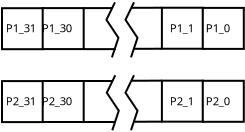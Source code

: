<?xml version="1.0" encoding="UTF-8"?>
<dia:diagram xmlns:dia="http://www.lysator.liu.se/~alla/dia/">
  <dia:layer name="Background" visible="true" active="true">
    <dia:object type="Standard - PolyLine" version="0" id="O0">
      <dia:attribute name="obj_pos">
        <dia:point val="26.239,2.638"/>
      </dia:attribute>
      <dia:attribute name="obj_bb">
        <dia:rectangle val="25.756,2.571;26.469,5.451"/>
      </dia:attribute>
      <dia:attribute name="poly_points">
        <dia:point val="26.239,2.638"/>
        <dia:point val="25.814,3.513"/>
        <dia:point val="26.414,4.412"/>
        <dia:point val="26.089,5.388"/>
      </dia:attribute>
    </dia:object>
    <dia:object type="Standard - Box" version="0" id="O1">
      <dia:attribute name="obj_pos">
        <dia:point val="27.634,2.908"/>
      </dia:attribute>
      <dia:attribute name="obj_bb">
        <dia:rectangle val="27.584,2.857;29.734,5.008"/>
      </dia:attribute>
      <dia:attribute name="elem_corner">
        <dia:point val="27.634,2.908"/>
      </dia:attribute>
      <dia:attribute name="elem_width">
        <dia:real val="2.05"/>
      </dia:attribute>
      <dia:attribute name="elem_height">
        <dia:real val="2.05"/>
      </dia:attribute>
      <dia:attribute name="show_background">
        <dia:boolean val="true"/>
      </dia:attribute>
      <dia:attribute name="aspect">
        <dia:enum val="2"/>
      </dia:attribute>
    </dia:object>
    <dia:object type="Standard - Box" version="0" id="O2">
      <dia:attribute name="obj_pos">
        <dia:point val="29.679,2.915"/>
      </dia:attribute>
      <dia:attribute name="obj_bb">
        <dia:rectangle val="29.629,2.865;31.779,5.015"/>
      </dia:attribute>
      <dia:attribute name="elem_corner">
        <dia:point val="29.679,2.915"/>
      </dia:attribute>
      <dia:attribute name="elem_width">
        <dia:real val="2.05"/>
      </dia:attribute>
      <dia:attribute name="elem_height">
        <dia:real val="2.05"/>
      </dia:attribute>
      <dia:attribute name="show_background">
        <dia:boolean val="true"/>
      </dia:attribute>
      <dia:attribute name="aspect">
        <dia:enum val="2"/>
      </dia:attribute>
    </dia:object>
    <dia:object type="Standard - Text" version="1" id="O3">
      <dia:attribute name="obj_pos">
        <dia:point val="28.03,4.138"/>
      </dia:attribute>
      <dia:attribute name="obj_bb">
        <dia:rectangle val="28.03,3.612;31.435,4.27"/>
      </dia:attribute>
      <dia:attribute name="text">
        <dia:composite type="text">
          <dia:attribute name="string">
            <dia:string>#P2_1    P2_0#</dia:string>
          </dia:attribute>
          <dia:attribute name="font">
            <dia:font family="sans" style="0" name="Helvetica"/>
          </dia:attribute>
          <dia:attribute name="height">
            <dia:real val="0.706"/>
          </dia:attribute>
          <dia:attribute name="pos">
            <dia:point val="28.03,4.138"/>
          </dia:attribute>
          <dia:attribute name="color">
            <dia:color val="#000000"/>
          </dia:attribute>
          <dia:attribute name="alignment">
            <dia:enum val="0"/>
          </dia:attribute>
        </dia:composite>
      </dia:attribute>
      <dia:attribute name="valign">
        <dia:enum val="3"/>
      </dia:attribute>
    </dia:object>
    <dia:object type="Standard - Line" version="0" id="O4">
      <dia:attribute name="obj_pos">
        <dia:point val="26.133,2.913"/>
      </dia:attribute>
      <dia:attribute name="obj_bb">
        <dia:rectangle val="26.082,2.857;27.684,2.963"/>
      </dia:attribute>
      <dia:attribute name="conn_endpoints">
        <dia:point val="26.133,2.913"/>
        <dia:point val="27.634,2.908"/>
      </dia:attribute>
      <dia:attribute name="numcp">
        <dia:int val="1"/>
      </dia:attribute>
      <dia:connections>
        <dia:connection handle="1" to="O1" connection="0"/>
      </dia:connections>
    </dia:object>
    <dia:object type="Standard - Line" version="0" id="O5">
      <dia:attribute name="obj_pos">
        <dia:point val="26.22,4.963"/>
      </dia:attribute>
      <dia:attribute name="obj_bb">
        <dia:rectangle val="26.17,4.907;27.684,5.013"/>
      </dia:attribute>
      <dia:attribute name="conn_endpoints">
        <dia:point val="26.22,4.963"/>
        <dia:point val="27.634,4.957"/>
      </dia:attribute>
      <dia:attribute name="numcp">
        <dia:int val="1"/>
      </dia:attribute>
      <dia:connections>
        <dia:connection handle="1" to="O1" connection="5"/>
      </dia:connections>
    </dia:object>
    <dia:object type="Standard - Box" version="0" id="O6">
      <dia:attribute name="obj_pos">
        <dia:point val="19.639,2.93"/>
      </dia:attribute>
      <dia:attribute name="obj_bb">
        <dia:rectangle val="19.589,2.88;21.739,5.03"/>
      </dia:attribute>
      <dia:attribute name="elem_corner">
        <dia:point val="19.639,2.93"/>
      </dia:attribute>
      <dia:attribute name="elem_width">
        <dia:real val="2.05"/>
      </dia:attribute>
      <dia:attribute name="elem_height">
        <dia:real val="2.05"/>
      </dia:attribute>
      <dia:attribute name="show_background">
        <dia:boolean val="true"/>
      </dia:attribute>
      <dia:attribute name="aspect">
        <dia:enum val="2"/>
      </dia:attribute>
    </dia:object>
    <dia:object type="Standard - Text" version="1" id="O7">
      <dia:attribute name="obj_pos">
        <dia:point val="21.876,2.522"/>
      </dia:attribute>
      <dia:attribute name="obj_bb">
        <dia:rectangle val="21.876,1.927;21.876,2.672"/>
      </dia:attribute>
      <dia:attribute name="text">
        <dia:composite type="text">
          <dia:attribute name="string">
            <dia:string>##</dia:string>
          </dia:attribute>
          <dia:attribute name="font">
            <dia:font family="sans" style="0" name="Helvetica"/>
          </dia:attribute>
          <dia:attribute name="height">
            <dia:real val="0.8"/>
          </dia:attribute>
          <dia:attribute name="pos">
            <dia:point val="21.876,2.522"/>
          </dia:attribute>
          <dia:attribute name="color">
            <dia:color val="#000000"/>
          </dia:attribute>
          <dia:attribute name="alignment">
            <dia:enum val="0"/>
          </dia:attribute>
        </dia:composite>
      </dia:attribute>
      <dia:attribute name="valign">
        <dia:enum val="3"/>
      </dia:attribute>
    </dia:object>
    <dia:object type="Standard - Box" version="0" id="O8">
      <dia:attribute name="obj_pos">
        <dia:point val="21.674,2.925"/>
      </dia:attribute>
      <dia:attribute name="obj_bb">
        <dia:rectangle val="21.624,2.875;23.774,5.025"/>
      </dia:attribute>
      <dia:attribute name="elem_corner">
        <dia:point val="21.674,2.925"/>
      </dia:attribute>
      <dia:attribute name="elem_width">
        <dia:real val="2.05"/>
      </dia:attribute>
      <dia:attribute name="elem_height">
        <dia:real val="2.05"/>
      </dia:attribute>
      <dia:attribute name="show_background">
        <dia:boolean val="true"/>
      </dia:attribute>
      <dia:attribute name="aspect">
        <dia:enum val="2"/>
      </dia:attribute>
    </dia:object>
    <dia:object type="Standard - Line" version="0" id="O9">
      <dia:attribute name="obj_pos">
        <dia:point val="23.724,4.975"/>
      </dia:attribute>
      <dia:attribute name="obj_bb">
        <dia:rectangle val="23.674,4.925;25.389,5.025"/>
      </dia:attribute>
      <dia:attribute name="conn_endpoints">
        <dia:point val="23.724,4.975"/>
        <dia:point val="25.339,4.975"/>
      </dia:attribute>
      <dia:attribute name="numcp">
        <dia:int val="1"/>
      </dia:attribute>
      <dia:connections>
        <dia:connection handle="0" to="O8" connection="7"/>
      </dia:connections>
    </dia:object>
    <dia:object type="Standard - Line" version="0" id="O10">
      <dia:attribute name="obj_pos">
        <dia:point val="23.724,2.925"/>
      </dia:attribute>
      <dia:attribute name="obj_bb">
        <dia:rectangle val="23.674,2.875;25.207,2.975"/>
      </dia:attribute>
      <dia:attribute name="conn_endpoints">
        <dia:point val="23.724,2.925"/>
        <dia:point val="25.157,2.925"/>
      </dia:attribute>
      <dia:attribute name="numcp">
        <dia:int val="1"/>
      </dia:attribute>
      <dia:connections>
        <dia:connection handle="0" to="O8" connection="2"/>
      </dia:connections>
    </dia:object>
    <dia:object type="Standard - Text" version="1" id="O11">
      <dia:attribute name="obj_pos">
        <dia:point val="19.83,4.138"/>
      </dia:attribute>
      <dia:attribute name="obj_bb">
        <dia:rectangle val="19.83,3.612;23.595,4.27"/>
      </dia:attribute>
      <dia:attribute name="text">
        <dia:composite type="text">
          <dia:attribute name="string">
            <dia:string>#P2_31  P2_30#</dia:string>
          </dia:attribute>
          <dia:attribute name="font">
            <dia:font family="sans" style="0" name="Helvetica"/>
          </dia:attribute>
          <dia:attribute name="height">
            <dia:real val="0.706"/>
          </dia:attribute>
          <dia:attribute name="pos">
            <dia:point val="19.83,4.138"/>
          </dia:attribute>
          <dia:attribute name="color">
            <dia:color val="#000000"/>
          </dia:attribute>
          <dia:attribute name="alignment">
            <dia:enum val="0"/>
          </dia:attribute>
        </dia:composite>
      </dia:attribute>
      <dia:attribute name="valign">
        <dia:enum val="3"/>
      </dia:attribute>
    </dia:object>
    <dia:object type="Standard - PolyLine" version="0" id="O12">
      <dia:attribute name="obj_pos">
        <dia:point val="25.303,2.638"/>
      </dia:attribute>
      <dia:attribute name="obj_bb">
        <dia:rectangle val="24.821,2.571;25.534,5.451"/>
      </dia:attribute>
      <dia:attribute name="poly_points">
        <dia:point val="25.303,2.638"/>
        <dia:point val="24.878,3.513"/>
        <dia:point val="25.478,4.412"/>
        <dia:point val="25.153,5.388"/>
      </dia:attribute>
    </dia:object>
    <dia:object type="Standard - PolyLine" version="0" id="O13">
      <dia:attribute name="obj_pos">
        <dia:point val="26.239,-1.008"/>
      </dia:attribute>
      <dia:attribute name="obj_bb">
        <dia:rectangle val="25.756,-1.074;26.469,1.806"/>
      </dia:attribute>
      <dia:attribute name="poly_points">
        <dia:point val="26.239,-1.008"/>
        <dia:point val="25.814,-0.133"/>
        <dia:point val="26.414,0.767"/>
        <dia:point val="26.089,1.742"/>
      </dia:attribute>
    </dia:object>
    <dia:object type="Standard - Box" version="0" id="O14">
      <dia:attribute name="obj_pos">
        <dia:point val="27.634,-0.738"/>
      </dia:attribute>
      <dia:attribute name="obj_bb">
        <dia:rectangle val="27.584,-0.787;29.734,1.363"/>
      </dia:attribute>
      <dia:attribute name="elem_corner">
        <dia:point val="27.634,-0.738"/>
      </dia:attribute>
      <dia:attribute name="elem_width">
        <dia:real val="2.05"/>
      </dia:attribute>
      <dia:attribute name="elem_height">
        <dia:real val="2.05"/>
      </dia:attribute>
      <dia:attribute name="show_background">
        <dia:boolean val="true"/>
      </dia:attribute>
      <dia:attribute name="aspect">
        <dia:enum val="2"/>
      </dia:attribute>
    </dia:object>
    <dia:object type="Standard - Box" version="0" id="O15">
      <dia:attribute name="obj_pos">
        <dia:point val="29.679,-0.73"/>
      </dia:attribute>
      <dia:attribute name="obj_bb">
        <dia:rectangle val="29.629,-0.78;31.779,1.37"/>
      </dia:attribute>
      <dia:attribute name="elem_corner">
        <dia:point val="29.679,-0.73"/>
      </dia:attribute>
      <dia:attribute name="elem_width">
        <dia:real val="2.05"/>
      </dia:attribute>
      <dia:attribute name="elem_height">
        <dia:real val="2.05"/>
      </dia:attribute>
      <dia:attribute name="show_background">
        <dia:boolean val="true"/>
      </dia:attribute>
      <dia:attribute name="aspect">
        <dia:enum val="2"/>
      </dia:attribute>
    </dia:object>
    <dia:object type="Standard - Text" version="1" id="O16">
      <dia:attribute name="obj_pos">
        <dia:point val="28.03,0.492"/>
      </dia:attribute>
      <dia:attribute name="obj_bb">
        <dia:rectangle val="28.03,-0.033;31.435,0.625"/>
      </dia:attribute>
      <dia:attribute name="text">
        <dia:composite type="text">
          <dia:attribute name="string">
            <dia:string>#P1_1    P1_0#</dia:string>
          </dia:attribute>
          <dia:attribute name="font">
            <dia:font family="sans" style="0" name="Helvetica"/>
          </dia:attribute>
          <dia:attribute name="height">
            <dia:real val="0.706"/>
          </dia:attribute>
          <dia:attribute name="pos">
            <dia:point val="28.03,0.492"/>
          </dia:attribute>
          <dia:attribute name="color">
            <dia:color val="#000000"/>
          </dia:attribute>
          <dia:attribute name="alignment">
            <dia:enum val="0"/>
          </dia:attribute>
        </dia:composite>
      </dia:attribute>
      <dia:attribute name="valign">
        <dia:enum val="3"/>
      </dia:attribute>
    </dia:object>
    <dia:object type="Standard - Line" version="0" id="O17">
      <dia:attribute name="obj_pos">
        <dia:point val="26.133,-0.733"/>
      </dia:attribute>
      <dia:attribute name="obj_bb">
        <dia:rectangle val="26.082,-0.788;27.684,-0.682"/>
      </dia:attribute>
      <dia:attribute name="conn_endpoints">
        <dia:point val="26.133,-0.733"/>
        <dia:point val="27.634,-0.738"/>
      </dia:attribute>
      <dia:attribute name="numcp">
        <dia:int val="1"/>
      </dia:attribute>
      <dia:connections>
        <dia:connection handle="1" to="O14" connection="0"/>
      </dia:connections>
    </dia:object>
    <dia:object type="Standard - Line" version="0" id="O18">
      <dia:attribute name="obj_pos">
        <dia:point val="26.22,1.317"/>
      </dia:attribute>
      <dia:attribute name="obj_bb">
        <dia:rectangle val="26.17,1.262;27.684,1.368"/>
      </dia:attribute>
      <dia:attribute name="conn_endpoints">
        <dia:point val="26.22,1.317"/>
        <dia:point val="27.634,1.312"/>
      </dia:attribute>
      <dia:attribute name="numcp">
        <dia:int val="1"/>
      </dia:attribute>
      <dia:connections>
        <dia:connection handle="1" to="O14" connection="5"/>
      </dia:connections>
    </dia:object>
    <dia:object type="Standard - Box" version="0" id="O19">
      <dia:attribute name="obj_pos">
        <dia:point val="19.639,-0.715"/>
      </dia:attribute>
      <dia:attribute name="obj_bb">
        <dia:rectangle val="19.589,-0.765;21.739,1.385"/>
      </dia:attribute>
      <dia:attribute name="elem_corner">
        <dia:point val="19.639,-0.715"/>
      </dia:attribute>
      <dia:attribute name="elem_width">
        <dia:real val="2.05"/>
      </dia:attribute>
      <dia:attribute name="elem_height">
        <dia:real val="2.05"/>
      </dia:attribute>
      <dia:attribute name="show_background">
        <dia:boolean val="true"/>
      </dia:attribute>
      <dia:attribute name="aspect">
        <dia:enum val="2"/>
      </dia:attribute>
    </dia:object>
    <dia:object type="Standard - Text" version="1" id="O20">
      <dia:attribute name="obj_pos">
        <dia:point val="21.876,-1.123"/>
      </dia:attribute>
      <dia:attribute name="obj_bb">
        <dia:rectangle val="21.876,-1.718;21.876,-0.973"/>
      </dia:attribute>
      <dia:attribute name="text">
        <dia:composite type="text">
          <dia:attribute name="string">
            <dia:string>##</dia:string>
          </dia:attribute>
          <dia:attribute name="font">
            <dia:font family="sans" style="0" name="Helvetica"/>
          </dia:attribute>
          <dia:attribute name="height">
            <dia:real val="0.8"/>
          </dia:attribute>
          <dia:attribute name="pos">
            <dia:point val="21.876,-1.123"/>
          </dia:attribute>
          <dia:attribute name="color">
            <dia:color val="#000000"/>
          </dia:attribute>
          <dia:attribute name="alignment">
            <dia:enum val="0"/>
          </dia:attribute>
        </dia:composite>
      </dia:attribute>
      <dia:attribute name="valign">
        <dia:enum val="3"/>
      </dia:attribute>
    </dia:object>
    <dia:object type="Standard - Box" version="0" id="O21">
      <dia:attribute name="obj_pos">
        <dia:point val="21.674,-0.72"/>
      </dia:attribute>
      <dia:attribute name="obj_bb">
        <dia:rectangle val="21.624,-0.77;23.774,1.38"/>
      </dia:attribute>
      <dia:attribute name="elem_corner">
        <dia:point val="21.674,-0.72"/>
      </dia:attribute>
      <dia:attribute name="elem_width">
        <dia:real val="2.05"/>
      </dia:attribute>
      <dia:attribute name="elem_height">
        <dia:real val="2.05"/>
      </dia:attribute>
      <dia:attribute name="show_background">
        <dia:boolean val="true"/>
      </dia:attribute>
      <dia:attribute name="aspect">
        <dia:enum val="2"/>
      </dia:attribute>
    </dia:object>
    <dia:object type="Standard - Line" version="0" id="O22">
      <dia:attribute name="obj_pos">
        <dia:point val="23.724,1.33"/>
      </dia:attribute>
      <dia:attribute name="obj_bb">
        <dia:rectangle val="23.674,1.28;25.378,1.382"/>
      </dia:attribute>
      <dia:attribute name="conn_endpoints">
        <dia:point val="23.724,1.33"/>
        <dia:point val="25.328,1.332"/>
      </dia:attribute>
      <dia:attribute name="numcp">
        <dia:int val="1"/>
      </dia:attribute>
      <dia:connections>
        <dia:connection handle="0" to="O21" connection="7"/>
      </dia:connections>
    </dia:object>
    <dia:object type="Standard - Line" version="0" id="O23">
      <dia:attribute name="obj_pos">
        <dia:point val="23.724,-0.72"/>
      </dia:attribute>
      <dia:attribute name="obj_bb">
        <dia:rectangle val="23.674,-0.77;25.207,-0.67"/>
      </dia:attribute>
      <dia:attribute name="conn_endpoints">
        <dia:point val="23.724,-0.72"/>
        <dia:point val="25.157,-0.72"/>
      </dia:attribute>
      <dia:attribute name="numcp">
        <dia:int val="1"/>
      </dia:attribute>
      <dia:connections>
        <dia:connection handle="0" to="O21" connection="2"/>
      </dia:connections>
    </dia:object>
    <dia:object type="Standard - Text" version="1" id="O24">
      <dia:attribute name="obj_pos">
        <dia:point val="19.83,0.492"/>
      </dia:attribute>
      <dia:attribute name="obj_bb">
        <dia:rectangle val="19.83,-0.033;23.595,0.625"/>
      </dia:attribute>
      <dia:attribute name="text">
        <dia:composite type="text">
          <dia:attribute name="string">
            <dia:string>#P1_31  P1_30#</dia:string>
          </dia:attribute>
          <dia:attribute name="font">
            <dia:font family="sans" style="0" name="Helvetica"/>
          </dia:attribute>
          <dia:attribute name="height">
            <dia:real val="0.706"/>
          </dia:attribute>
          <dia:attribute name="pos">
            <dia:point val="19.83,0.492"/>
          </dia:attribute>
          <dia:attribute name="color">
            <dia:color val="#000000"/>
          </dia:attribute>
          <dia:attribute name="alignment">
            <dia:enum val="0"/>
          </dia:attribute>
        </dia:composite>
      </dia:attribute>
      <dia:attribute name="valign">
        <dia:enum val="3"/>
      </dia:attribute>
    </dia:object>
    <dia:object type="Standard - PolyLine" version="0" id="O25">
      <dia:attribute name="obj_pos">
        <dia:point val="25.286,-1.008"/>
      </dia:attribute>
      <dia:attribute name="obj_bb">
        <dia:rectangle val="24.803,-1.074;25.516,1.806"/>
      </dia:attribute>
      <dia:attribute name="poly_points">
        <dia:point val="25.286,-1.008"/>
        <dia:point val="24.861,-0.133"/>
        <dia:point val="25.461,0.767"/>
        <dia:point val="25.136,1.742"/>
      </dia:attribute>
    </dia:object>
  </dia:layer>
</dia:diagram>
